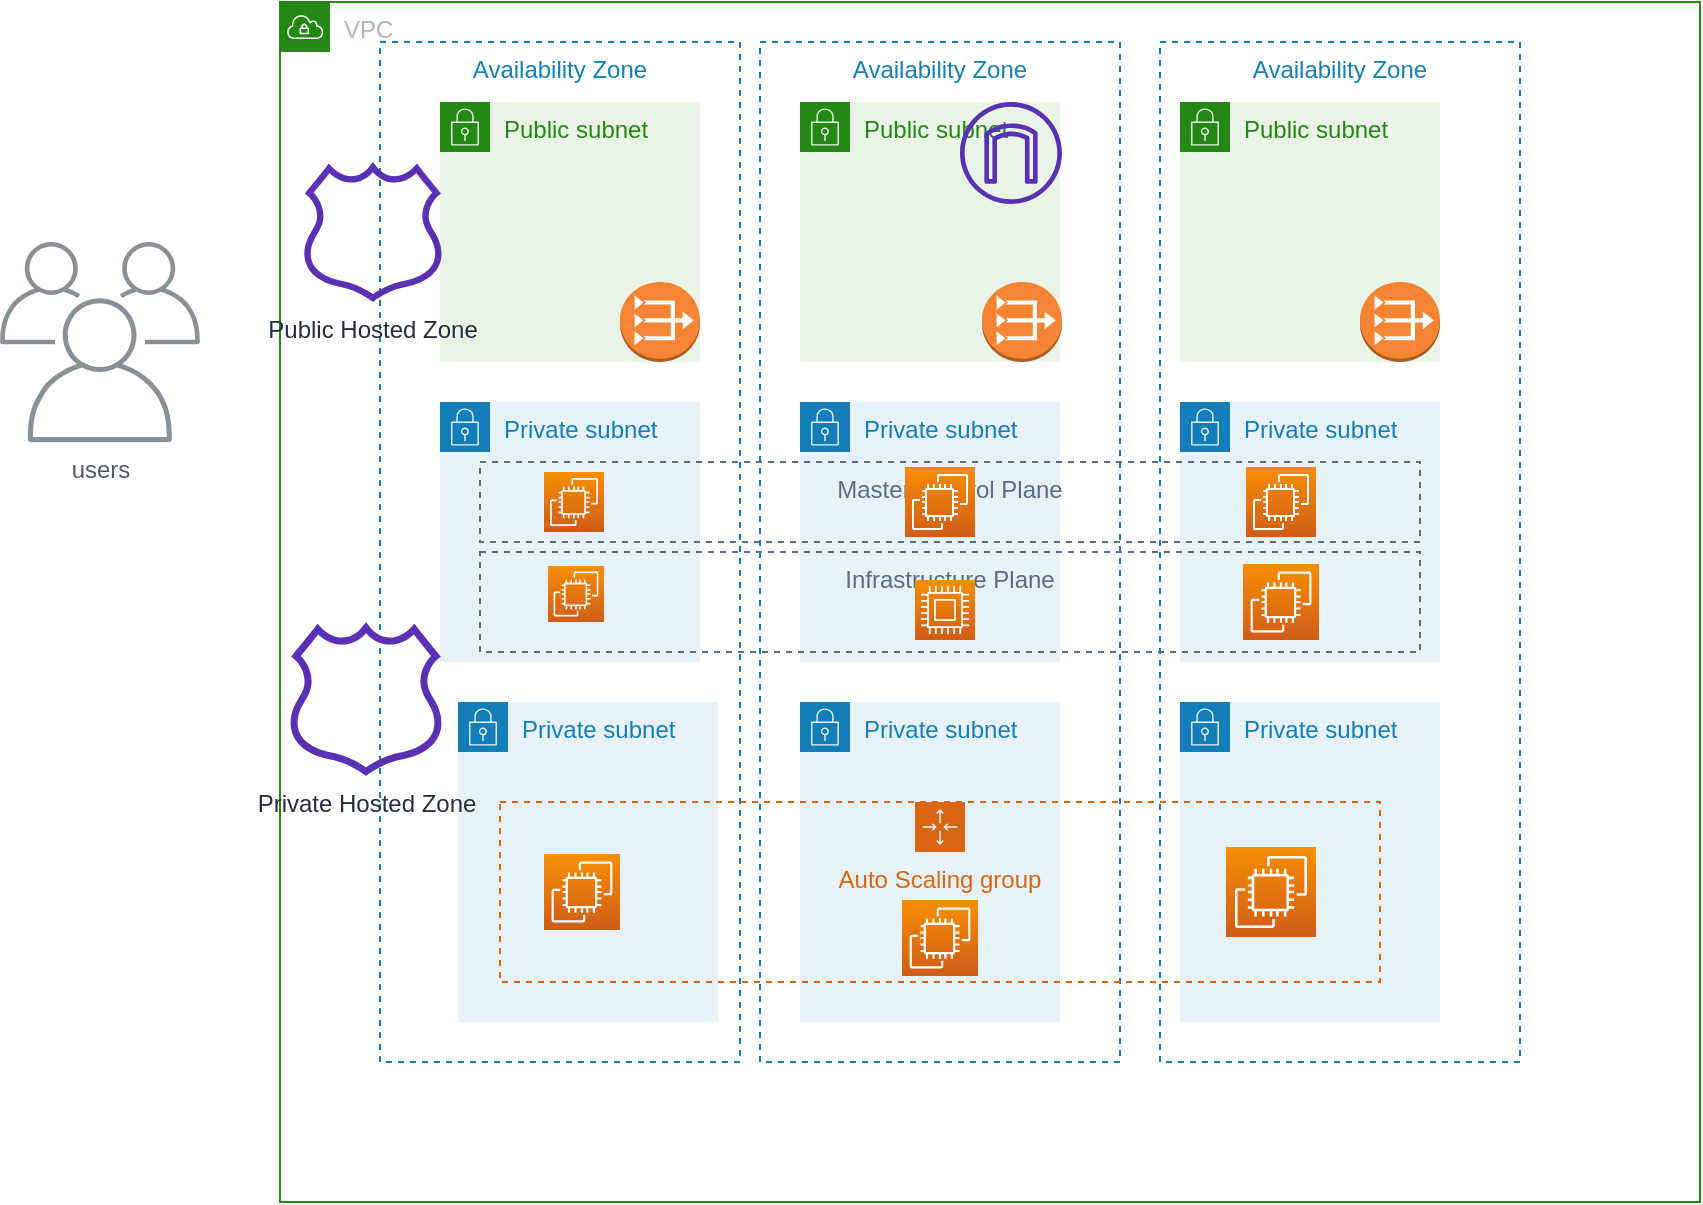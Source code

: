 <mxfile version="14.6.5" type="github">
  <diagram id="ct8sJ2mn4g8oFqT9dSU8" name="Page-2">
    <mxGraphModel dx="914" dy="575" grid="1" gridSize="10" guides="1" tooltips="1" connect="1" arrows="1" fold="1" page="1" pageScale="1" pageWidth="850" pageHeight="1100" math="0" shadow="0">
      <root>
        <mxCell id="iJPkzcEFt6Fmv8_99WyS-0" />
        <mxCell id="iJPkzcEFt6Fmv8_99WyS-1" parent="iJPkzcEFt6Fmv8_99WyS-0" />
        <mxCell id="iJPkzcEFt6Fmv8_99WyS-2" value="VPC" style="points=[[0,0],[0.25,0],[0.5,0],[0.75,0],[1,0],[1,0.25],[1,0.5],[1,0.75],[1,1],[0.75,1],[0.5,1],[0.25,1],[0,1],[0,0.75],[0,0.5],[0,0.25]];outlineConnect=0;gradientColor=none;html=1;whiteSpace=wrap;fontSize=12;fontStyle=0;shape=mxgraph.aws4.group;grIcon=mxgraph.aws4.group_vpc;strokeColor=#248814;fillColor=none;verticalAlign=top;align=left;spacingLeft=30;fontColor=#AAB7B8;dashed=0;" vertex="1" parent="iJPkzcEFt6Fmv8_99WyS-1">
          <mxGeometry x="150" y="190" width="710" height="600" as="geometry" />
        </mxCell>
        <mxCell id="iJPkzcEFt6Fmv8_99WyS-12" value="Availability Zone" style="fillColor=none;strokeColor=#147EBA;dashed=1;verticalAlign=top;fontStyle=0;fontColor=#147EBA;" vertex="1" parent="iJPkzcEFt6Fmv8_99WyS-1">
          <mxGeometry x="200" y="210" width="180" height="510" as="geometry" />
        </mxCell>
        <mxCell id="iJPkzcEFt6Fmv8_99WyS-28" value="Private subnet" style="points=[[0,0],[0.25,0],[0.5,0],[0.75,0],[1,0],[1,0.25],[1,0.5],[1,0.75],[1,1],[0.75,1],[0.5,1],[0.25,1],[0,1],[0,0.75],[0,0.5],[0,0.25]];outlineConnect=0;gradientColor=none;html=1;whiteSpace=wrap;fontSize=12;fontStyle=0;shape=mxgraph.aws4.group;grIcon=mxgraph.aws4.group_security_group;grStroke=0;strokeColor=#147EBA;fillColor=#E6F2F8;verticalAlign=top;align=left;spacingLeft=30;fontColor=#147EBA;dashed=0;" vertex="1" parent="iJPkzcEFt6Fmv8_99WyS-1">
          <mxGeometry x="239" y="540" width="130" height="160" as="geometry" />
        </mxCell>
        <mxCell id="iJPkzcEFt6Fmv8_99WyS-14" value="Availability Zone" style="fillColor=none;strokeColor=#147EBA;dashed=1;verticalAlign=top;fontStyle=0;fontColor=#147EBA;" vertex="1" parent="iJPkzcEFt6Fmv8_99WyS-1">
          <mxGeometry x="390" y="210" width="180" height="510" as="geometry" />
        </mxCell>
        <mxCell id="iJPkzcEFt6Fmv8_99WyS-15" value="Availability Zone" style="fillColor=none;strokeColor=#147EBA;dashed=1;verticalAlign=top;fontStyle=0;fontColor=#147EBA;" vertex="1" parent="iJPkzcEFt6Fmv8_99WyS-1">
          <mxGeometry x="590" y="210" width="180" height="510" as="geometry" />
        </mxCell>
        <mxCell id="iJPkzcEFt6Fmv8_99WyS-3" value="Public subnet" style="points=[[0,0],[0.25,0],[0.5,0],[0.75,0],[1,0],[1,0.25],[1,0.5],[1,0.75],[1,1],[0.75,1],[0.5,1],[0.25,1],[0,1],[0,0.75],[0,0.5],[0,0.25]];outlineConnect=0;gradientColor=none;html=1;whiteSpace=wrap;fontSize=12;fontStyle=0;shape=mxgraph.aws4.group;grIcon=mxgraph.aws4.group_security_group;grStroke=0;strokeColor=#248814;fillColor=#E9F3E6;verticalAlign=top;align=left;spacingLeft=30;fontColor=#248814;dashed=0;" vertex="1" parent="iJPkzcEFt6Fmv8_99WyS-1">
          <mxGeometry x="230" y="240" width="130" height="130" as="geometry" />
        </mxCell>
        <mxCell id="iJPkzcEFt6Fmv8_99WyS-4" value="Public subnet" style="points=[[0,0],[0.25,0],[0.5,0],[0.75,0],[1,0],[1,0.25],[1,0.5],[1,0.75],[1,1],[0.75,1],[0.5,1],[0.25,1],[0,1],[0,0.75],[0,0.5],[0,0.25]];outlineConnect=0;gradientColor=none;html=1;whiteSpace=wrap;fontSize=12;fontStyle=0;shape=mxgraph.aws4.group;grIcon=mxgraph.aws4.group_security_group;grStroke=0;strokeColor=#248814;fillColor=#E9F3E6;verticalAlign=top;align=left;spacingLeft=30;fontColor=#248814;dashed=0;" vertex="1" parent="iJPkzcEFt6Fmv8_99WyS-1">
          <mxGeometry x="410" y="240" width="130" height="130" as="geometry" />
        </mxCell>
        <mxCell id="iJPkzcEFt6Fmv8_99WyS-5" value="Public subnet" style="points=[[0,0],[0.25,0],[0.5,0],[0.75,0],[1,0],[1,0.25],[1,0.5],[1,0.75],[1,1],[0.75,1],[0.5,1],[0.25,1],[0,1],[0,0.75],[0,0.5],[0,0.25]];outlineConnect=0;gradientColor=none;html=1;whiteSpace=wrap;fontSize=12;fontStyle=0;shape=mxgraph.aws4.group;grIcon=mxgraph.aws4.group_security_group;grStroke=0;strokeColor=#248814;fillColor=#E9F3E6;verticalAlign=top;align=left;spacingLeft=30;fontColor=#248814;dashed=0;" vertex="1" parent="iJPkzcEFt6Fmv8_99WyS-1">
          <mxGeometry x="600" y="240" width="130" height="130" as="geometry" />
        </mxCell>
        <mxCell id="iJPkzcEFt6Fmv8_99WyS-6" value="Private subnet" style="points=[[0,0],[0.25,0],[0.5,0],[0.75,0],[1,0],[1,0.25],[1,0.5],[1,0.75],[1,1],[0.75,1],[0.5,1],[0.25,1],[0,1],[0,0.75],[0,0.5],[0,0.25]];outlineConnect=0;gradientColor=none;html=1;whiteSpace=wrap;fontSize=12;fontStyle=0;shape=mxgraph.aws4.group;grIcon=mxgraph.aws4.group_security_group;grStroke=0;strokeColor=#147EBA;fillColor=#E6F2F8;verticalAlign=top;align=left;spacingLeft=30;fontColor=#147EBA;dashed=0;" vertex="1" parent="iJPkzcEFt6Fmv8_99WyS-1">
          <mxGeometry x="230" y="390" width="130" height="130" as="geometry" />
        </mxCell>
        <mxCell id="iJPkzcEFt6Fmv8_99WyS-7" value="Private subnet" style="points=[[0,0],[0.25,0],[0.5,0],[0.75,0],[1,0],[1,0.25],[1,0.5],[1,0.75],[1,1],[0.75,1],[0.5,1],[0.25,1],[0,1],[0,0.75],[0,0.5],[0,0.25]];outlineConnect=0;gradientColor=none;html=1;whiteSpace=wrap;fontSize=12;fontStyle=0;shape=mxgraph.aws4.group;grIcon=mxgraph.aws4.group_security_group;grStroke=0;strokeColor=#147EBA;fillColor=#E6F2F8;verticalAlign=top;align=left;spacingLeft=30;fontColor=#147EBA;dashed=0;" vertex="1" parent="iJPkzcEFt6Fmv8_99WyS-1">
          <mxGeometry x="410" y="390" width="130" height="130" as="geometry" />
        </mxCell>
        <mxCell id="iJPkzcEFt6Fmv8_99WyS-8" value="Private subnet" style="points=[[0,0],[0.25,0],[0.5,0],[0.75,0],[1,0],[1,0.25],[1,0.5],[1,0.75],[1,1],[0.75,1],[0.5,1],[0.25,1],[0,1],[0,0.75],[0,0.5],[0,0.25]];outlineConnect=0;gradientColor=none;html=1;whiteSpace=wrap;fontSize=12;fontStyle=0;shape=mxgraph.aws4.group;grIcon=mxgraph.aws4.group_security_group;grStroke=0;strokeColor=#147EBA;fillColor=#E6F2F8;verticalAlign=top;align=left;spacingLeft=30;fontColor=#147EBA;dashed=0;" vertex="1" parent="iJPkzcEFt6Fmv8_99WyS-1">
          <mxGeometry x="600" y="390" width="130" height="130" as="geometry" />
        </mxCell>
        <mxCell id="iJPkzcEFt6Fmv8_99WyS-10" value="Private subnet" style="points=[[0,0],[0.25,0],[0.5,0],[0.75,0],[1,0],[1,0.25],[1,0.5],[1,0.75],[1,1],[0.75,1],[0.5,1],[0.25,1],[0,1],[0,0.75],[0,0.5],[0,0.25]];outlineConnect=0;gradientColor=none;html=1;whiteSpace=wrap;fontSize=12;fontStyle=0;shape=mxgraph.aws4.group;grIcon=mxgraph.aws4.group_security_group;grStroke=0;strokeColor=#147EBA;fillColor=#E6F2F8;verticalAlign=top;align=left;spacingLeft=30;fontColor=#147EBA;dashed=0;" vertex="1" parent="iJPkzcEFt6Fmv8_99WyS-1">
          <mxGeometry x="410" y="540" width="130" height="160" as="geometry" />
        </mxCell>
        <mxCell id="iJPkzcEFt6Fmv8_99WyS-11" value="Private subnet" style="points=[[0,0],[0.25,0],[0.5,0],[0.75,0],[1,0],[1,0.25],[1,0.5],[1,0.75],[1,1],[0.75,1],[0.5,1],[0.25,1],[0,1],[0,0.75],[0,0.5],[0,0.25]];outlineConnect=0;gradientColor=none;html=1;whiteSpace=wrap;fontSize=12;fontStyle=0;shape=mxgraph.aws4.group;grIcon=mxgraph.aws4.group_security_group;grStroke=0;strokeColor=#147EBA;fillColor=#E6F2F8;verticalAlign=top;align=left;spacingLeft=30;fontColor=#147EBA;dashed=0;" vertex="1" parent="iJPkzcEFt6Fmv8_99WyS-1">
          <mxGeometry x="600" y="540" width="130" height="160" as="geometry" />
        </mxCell>
        <mxCell id="iJPkzcEFt6Fmv8_99WyS-16" value="Auto Scaling group" style="points=[[0,0],[0.25,0],[0.5,0],[0.75,0],[1,0],[1,0.25],[1,0.5],[1,0.75],[1,1],[0.75,1],[0.5,1],[0.25,1],[0,1],[0,0.75],[0,0.5],[0,0.25]];outlineConnect=0;gradientColor=none;html=1;whiteSpace=wrap;fontSize=12;fontStyle=0;shape=mxgraph.aws4.groupCenter;grIcon=mxgraph.aws4.group_auto_scaling_group;grStroke=1;strokeColor=#D86613;fillColor=none;verticalAlign=top;align=center;fontColor=#D86613;dashed=1;spacingTop=25;" vertex="1" parent="iJPkzcEFt6Fmv8_99WyS-1">
          <mxGeometry x="260" y="590" width="440" height="90" as="geometry" />
        </mxCell>
        <mxCell id="iJPkzcEFt6Fmv8_99WyS-17" value="users" style="outlineConnect=0;gradientColor=none;fontColor=#545B64;strokeColor=none;fillColor=#879196;dashed=0;verticalLabelPosition=bottom;verticalAlign=top;align=center;html=1;fontSize=12;fontStyle=0;aspect=fixed;shape=mxgraph.aws4.illustration_users;pointerEvents=1" vertex="1" parent="iJPkzcEFt6Fmv8_99WyS-1">
          <mxGeometry x="10" y="310" width="100" height="100" as="geometry" />
        </mxCell>
        <mxCell id="iJPkzcEFt6Fmv8_99WyS-29" value="Master/Control Plane" style="fillColor=none;strokeColor=#5A6C86;dashed=1;verticalAlign=top;fontStyle=0;fontColor=#5A6C86;" vertex="1" parent="iJPkzcEFt6Fmv8_99WyS-1">
          <mxGeometry x="250" y="420" width="470" height="40" as="geometry" />
        </mxCell>
        <mxCell id="iJPkzcEFt6Fmv8_99WyS-30" value="Infrastructure Plane" style="fillColor=none;strokeColor=#5A6C86;dashed=1;verticalAlign=top;fontStyle=0;fontColor=#5A6C86;" vertex="1" parent="iJPkzcEFt6Fmv8_99WyS-1">
          <mxGeometry x="250" y="465" width="470" height="50" as="geometry" />
        </mxCell>
        <mxCell id="iJPkzcEFt6Fmv8_99WyS-33" value="" style="points=[[0,0,0],[0.25,0,0],[0.5,0,0],[0.75,0,0],[1,0,0],[0,1,0],[0.25,1,0],[0.5,1,0],[0.75,1,0],[1,1,0],[0,0.25,0],[0,0.5,0],[0,0.75,0],[1,0.25,0],[1,0.5,0],[1,0.75,0]];outlineConnect=0;fontColor=#232F3E;gradientColor=#F78E04;gradientDirection=north;fillColor=#D05C17;strokeColor=#ffffff;dashed=0;verticalLabelPosition=bottom;verticalAlign=top;align=center;html=1;fontSize=12;fontStyle=0;aspect=fixed;shape=mxgraph.aws4.resourceIcon;resIcon=mxgraph.aws4.ec2;" vertex="1" parent="iJPkzcEFt6Fmv8_99WyS-1">
          <mxGeometry x="284" y="472" width="28" height="28" as="geometry" />
        </mxCell>
        <mxCell id="iJPkzcEFt6Fmv8_99WyS-34" value="" style="points=[[0,0,0],[0.25,0,0],[0.5,0,0],[0.75,0,0],[1,0,0],[0,1,0],[0.25,1,0],[0.5,1,0],[0.75,1,0],[1,1,0],[0,0.25,0],[0,0.5,0],[0,0.75,0],[1,0.25,0],[1,0.5,0],[1,0.75,0]];outlineConnect=0;fontColor=#232F3E;gradientColor=#F78E04;gradientDirection=north;fillColor=#D05C17;strokeColor=#ffffff;dashed=0;verticalLabelPosition=bottom;verticalAlign=top;align=center;html=1;fontSize=12;fontStyle=0;aspect=fixed;shape=mxgraph.aws4.resourceIcon;resIcon=mxgraph.aws4.ec2;" vertex="1" parent="iJPkzcEFt6Fmv8_99WyS-1">
          <mxGeometry x="282" y="425" width="30" height="30" as="geometry" />
        </mxCell>
        <mxCell id="iJPkzcEFt6Fmv8_99WyS-35" value="" style="points=[[0,0,0],[0.25,0,0],[0.5,0,0],[0.75,0,0],[1,0,0],[0,1,0],[0.25,1,0],[0.5,1,0],[0.75,1,0],[1,1,0],[0,0.25,0],[0,0.5,0],[0,0.75,0],[1,0.25,0],[1,0.5,0],[1,0.75,0]];outlineConnect=0;fontColor=#232F3E;gradientColor=#F78E04;gradientDirection=north;fillColor=#D05C17;strokeColor=#ffffff;dashed=0;verticalLabelPosition=bottom;verticalAlign=top;align=center;html=1;fontSize=12;fontStyle=0;aspect=fixed;shape=mxgraph.aws4.resourceIcon;resIcon=mxgraph.aws4.ec2;" vertex="1" parent="iJPkzcEFt6Fmv8_99WyS-1">
          <mxGeometry x="462.5" y="422.5" width="35" height="35" as="geometry" />
        </mxCell>
        <mxCell id="iJPkzcEFt6Fmv8_99WyS-36" value="" style="points=[[0,0,0],[0.25,0,0],[0.5,0,0],[0.75,0,0],[1,0,0],[0,1,0],[0.25,1,0],[0.5,1,0],[0.75,1,0],[1,1,0],[0,0.25,0],[0,0.5,0],[0,0.75,0],[1,0.25,0],[1,0.5,0],[1,0.75,0]];outlineConnect=0;fontColor=#232F3E;gradientColor=#F78E04;gradientDirection=north;fillColor=#D05C17;strokeColor=#ffffff;dashed=0;verticalLabelPosition=bottom;verticalAlign=top;align=center;html=1;fontSize=12;fontStyle=0;aspect=fixed;shape=mxgraph.aws4.resourceIcon;resIcon=mxgraph.aws4.ec2;" vertex="1" parent="iJPkzcEFt6Fmv8_99WyS-1">
          <mxGeometry x="633" y="422.5" width="35" height="35" as="geometry" />
        </mxCell>
        <mxCell id="iJPkzcEFt6Fmv8_99WyS-37" value="" style="points=[[0,0,0],[0.25,0,0],[0.5,0,0],[0.75,0,0],[1,0,0],[0,1,0],[0.25,1,0],[0.5,1,0],[0.75,1,0],[1,1,0],[0,0.25,0],[0,0.5,0],[0,0.75,0],[1,0.25,0],[1,0.5,0],[1,0.75,0]];outlineConnect=0;fontColor=#232F3E;gradientColor=#F78E04;gradientDirection=north;fillColor=#D05C17;strokeColor=#ffffff;dashed=0;verticalLabelPosition=bottom;verticalAlign=top;align=center;html=1;fontSize=12;fontStyle=0;aspect=fixed;shape=mxgraph.aws4.resourceIcon;resIcon=mxgraph.aws4.ec2;" vertex="1" parent="iJPkzcEFt6Fmv8_99WyS-1">
          <mxGeometry x="631.5" y="471" width="38" height="38" as="geometry" />
        </mxCell>
        <mxCell id="iJPkzcEFt6Fmv8_99WyS-38" value="" style="points=[[0,0,0],[0.25,0,0],[0.5,0,0],[0.75,0,0],[1,0,0],[0,1,0],[0.25,1,0],[0.5,1,0],[0.75,1,0],[1,1,0],[0,0.25,0],[0,0.5,0],[0,0.75,0],[1,0.25,0],[1,0.5,0],[1,0.75,0]];outlineConnect=0;fontColor=#232F3E;gradientColor=#F78E04;gradientDirection=north;fillColor=#D05C17;strokeColor=#ffffff;dashed=0;verticalLabelPosition=bottom;verticalAlign=top;align=center;html=1;fontSize=12;fontStyle=0;aspect=fixed;shape=mxgraph.aws4.resourceIcon;resIcon=mxgraph.aws4.compute;" vertex="1" parent="iJPkzcEFt6Fmv8_99WyS-1">
          <mxGeometry x="467.5" y="479" width="30" height="30" as="geometry" />
        </mxCell>
        <mxCell id="iJPkzcEFt6Fmv8_99WyS-40" value="" style="outlineConnect=0;dashed=0;verticalLabelPosition=bottom;verticalAlign=top;align=center;html=1;shape=mxgraph.aws3.vpc_nat_gateway;fillColor=#F58534;gradientColor=none;" vertex="1" parent="iJPkzcEFt6Fmv8_99WyS-1">
          <mxGeometry x="501" y="330" width="40" height="40" as="geometry" />
        </mxCell>
        <mxCell id="iJPkzcEFt6Fmv8_99WyS-41" value="" style="outlineConnect=0;dashed=0;verticalLabelPosition=bottom;verticalAlign=top;align=center;html=1;shape=mxgraph.aws3.vpc_nat_gateway;fillColor=#F58534;gradientColor=none;" vertex="1" parent="iJPkzcEFt6Fmv8_99WyS-1">
          <mxGeometry x="320" y="330" width="40" height="40" as="geometry" />
        </mxCell>
        <mxCell id="iJPkzcEFt6Fmv8_99WyS-42" value="" style="outlineConnect=0;dashed=0;verticalLabelPosition=bottom;verticalAlign=top;align=center;html=1;shape=mxgraph.aws3.vpc_nat_gateway;fillColor=#F58534;gradientColor=none;" vertex="1" parent="iJPkzcEFt6Fmv8_99WyS-1">
          <mxGeometry x="690" y="330" width="40" height="40" as="geometry" />
        </mxCell>
        <mxCell id="iJPkzcEFt6Fmv8_99WyS-43" value="Public Hosted Zone" style="outlineConnect=0;fontColor=#232F3E;gradientColor=none;fillColor=#5A30B5;strokeColor=none;dashed=0;verticalLabelPosition=bottom;verticalAlign=top;align=center;html=1;fontSize=12;fontStyle=0;aspect=fixed;pointerEvents=1;shape=mxgraph.aws4.hosted_zone;" vertex="1" parent="iJPkzcEFt6Fmv8_99WyS-1">
          <mxGeometry x="161" y="270" width="70.91" height="70" as="geometry" />
        </mxCell>
        <mxCell id="iJPkzcEFt6Fmv8_99WyS-44" value="Private Hosted Zone" style="outlineConnect=0;fontColor=#232F3E;gradientColor=none;fillColor=#5A30B5;strokeColor=none;dashed=0;verticalLabelPosition=bottom;verticalAlign=top;align=center;html=1;fontSize=12;fontStyle=0;aspect=fixed;pointerEvents=1;shape=mxgraph.aws4.hosted_zone;" vertex="1" parent="iJPkzcEFt6Fmv8_99WyS-1">
          <mxGeometry x="154" y="500" width="78" height="77" as="geometry" />
        </mxCell>
        <mxCell id="iJPkzcEFt6Fmv8_99WyS-45" value="" style="outlineConnect=0;fontColor=#232F3E;gradientColor=none;fillColor=#5A30B5;strokeColor=none;dashed=0;verticalLabelPosition=bottom;verticalAlign=top;align=center;html=1;fontSize=12;fontStyle=0;aspect=fixed;pointerEvents=1;shape=mxgraph.aws4.internet_gateway;" vertex="1" parent="iJPkzcEFt6Fmv8_99WyS-1">
          <mxGeometry x="490" y="240" width="51" height="51" as="geometry" />
        </mxCell>
        <mxCell id="DYgdotQHgu5oGUvRDLnR-0" value="" style="points=[[0,0,0],[0.25,0,0],[0.5,0,0],[0.75,0,0],[1,0,0],[0,1,0],[0.25,1,0],[0.5,1,0],[0.75,1,0],[1,1,0],[0,0.25,0],[0,0.5,0],[0,0.75,0],[1,0.25,0],[1,0.5,0],[1,0.75,0]];outlineConnect=0;fontColor=#232F3E;gradientColor=#F78E04;gradientDirection=north;fillColor=#D05C17;strokeColor=#ffffff;dashed=0;verticalLabelPosition=bottom;verticalAlign=top;align=center;html=1;fontSize=12;fontStyle=0;aspect=fixed;shape=mxgraph.aws4.resourceIcon;resIcon=mxgraph.aws4.ec2;" vertex="1" parent="iJPkzcEFt6Fmv8_99WyS-1">
          <mxGeometry x="282" y="616" width="38" height="38" as="geometry" />
        </mxCell>
        <mxCell id="DYgdotQHgu5oGUvRDLnR-1" value="" style="points=[[0,0,0],[0.25,0,0],[0.5,0,0],[0.75,0,0],[1,0,0],[0,1,0],[0.25,1,0],[0.5,1,0],[0.75,1,0],[1,1,0],[0,0.25,0],[0,0.5,0],[0,0.75,0],[1,0.25,0],[1,0.5,0],[1,0.75,0]];outlineConnect=0;fontColor=#232F3E;gradientColor=#F78E04;gradientDirection=north;fillColor=#D05C17;strokeColor=#ffffff;dashed=0;verticalLabelPosition=bottom;verticalAlign=top;align=center;html=1;fontSize=12;fontStyle=0;aspect=fixed;shape=mxgraph.aws4.resourceIcon;resIcon=mxgraph.aws4.ec2;" vertex="1" parent="iJPkzcEFt6Fmv8_99WyS-1">
          <mxGeometry x="623" y="612.5" width="45" height="45" as="geometry" />
        </mxCell>
        <mxCell id="DYgdotQHgu5oGUvRDLnR-2" value="" style="points=[[0,0,0],[0.25,0,0],[0.5,0,0],[0.75,0,0],[1,0,0],[0,1,0],[0.25,1,0],[0.5,1,0],[0.75,1,0],[1,1,0],[0,0.25,0],[0,0.5,0],[0,0.75,0],[1,0.25,0],[1,0.5,0],[1,0.75,0]];outlineConnect=0;fontColor=#232F3E;gradientColor=#F78E04;gradientDirection=north;fillColor=#D05C17;strokeColor=#ffffff;dashed=0;verticalLabelPosition=bottom;verticalAlign=top;align=center;html=1;fontSize=12;fontStyle=0;aspect=fixed;shape=mxgraph.aws4.resourceIcon;resIcon=mxgraph.aws4.ec2;" vertex="1" parent="iJPkzcEFt6Fmv8_99WyS-1">
          <mxGeometry x="461" y="639" width="38" height="38" as="geometry" />
        </mxCell>
      </root>
    </mxGraphModel>
  </diagram>
</mxfile>
